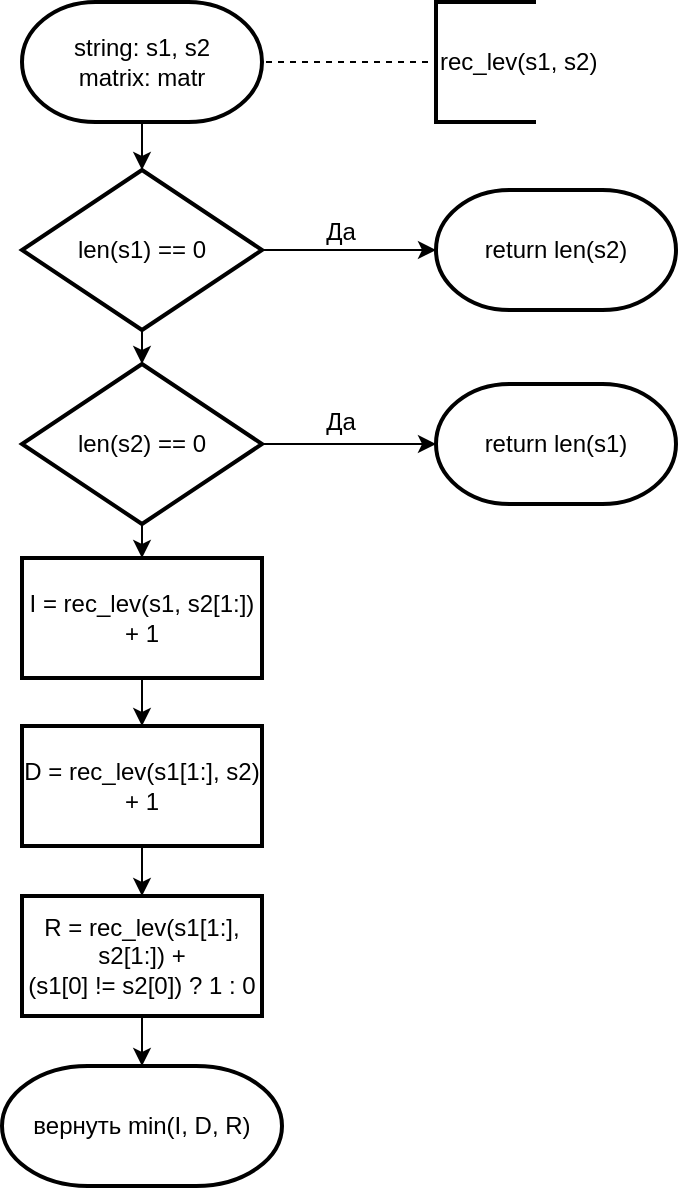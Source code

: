 <mxfile version="13.6.9" type="device"><diagram id="C7IhgCyH8rN-e6lwCP_u" name="Page-1"><mxGraphModel dx="1142" dy="734" grid="0" gridSize="10" guides="1" tooltips="1" connect="1" arrows="1" fold="1" page="1" pageScale="1" pageWidth="827" pageHeight="1169" math="0" shadow="0"><root><mxCell id="0"/><mxCell id="1" parent="0"/><mxCell id="JM8jL7gRC1qb2KrCNS5g-7" value="" style="edgeStyle=orthogonalEdgeStyle;rounded=0;orthogonalLoop=1;jettySize=auto;html=1;" edge="1" parent="1" source="JM8jL7gRC1qb2KrCNS5g-1" target="JM8jL7gRC1qb2KrCNS5g-6"><mxGeometry relative="1" as="geometry"/></mxCell><mxCell id="JM8jL7gRC1qb2KrCNS5g-1" value="string: s1, s2&lt;br&gt;matrix: matr" style="strokeWidth=2;html=1;shape=mxgraph.flowchart.terminator;whiteSpace=wrap;" vertex="1" parent="1"><mxGeometry x="313" y="73" width="120" height="60" as="geometry"/></mxCell><mxCell id="JM8jL7gRC1qb2KrCNS5g-3" value="" style="endArrow=none;dashed=1;html=1;entryX=1;entryY=0.5;entryDx=0;entryDy=0;entryPerimeter=0;" edge="1" parent="1" target="JM8jL7gRC1qb2KrCNS5g-1"><mxGeometry width="50" height="50" relative="1" as="geometry"><mxPoint x="516" y="103" as="sourcePoint"/><mxPoint x="437" y="351" as="targetPoint"/></mxGeometry></mxCell><mxCell id="JM8jL7gRC1qb2KrCNS5g-4" value="rec_lev(s1, s2)" style="strokeWidth=2;html=1;shape=mxgraph.flowchart.annotation_1;align=left;pointerEvents=1;" vertex="1" parent="1"><mxGeometry x="520" y="73" width="50" height="60" as="geometry"/></mxCell><mxCell id="JM8jL7gRC1qb2KrCNS5g-10" style="edgeStyle=orthogonalEdgeStyle;rounded=0;orthogonalLoop=1;jettySize=auto;html=1;exitX=0.5;exitY=1;exitDx=0;exitDy=0;entryX=0.5;entryY=0;entryDx=0;entryDy=0;" edge="1" parent="1" source="JM8jL7gRC1qb2KrCNS5g-6" target="JM8jL7gRC1qb2KrCNS5g-9"><mxGeometry relative="1" as="geometry"/></mxCell><mxCell id="JM8jL7gRC1qb2KrCNS5g-13" style="edgeStyle=orthogonalEdgeStyle;rounded=0;orthogonalLoop=1;jettySize=auto;html=1;exitX=1;exitY=0.5;exitDx=0;exitDy=0;entryX=0;entryY=0.5;entryDx=0;entryDy=0;entryPerimeter=0;" edge="1" parent="1" source="JM8jL7gRC1qb2KrCNS5g-6" target="JM8jL7gRC1qb2KrCNS5g-11"><mxGeometry relative="1" as="geometry"/></mxCell><mxCell id="JM8jL7gRC1qb2KrCNS5g-6" value="len(s1) == 0" style="rhombus;whiteSpace=wrap;html=1;strokeWidth=2;" vertex="1" parent="1"><mxGeometry x="313" y="157" width="120" height="80" as="geometry"/></mxCell><mxCell id="JM8jL7gRC1qb2KrCNS5g-14" style="edgeStyle=orthogonalEdgeStyle;rounded=0;orthogonalLoop=1;jettySize=auto;html=1;exitX=1;exitY=0.5;exitDx=0;exitDy=0;entryX=0;entryY=0.5;entryDx=0;entryDy=0;entryPerimeter=0;" edge="1" parent="1" source="JM8jL7gRC1qb2KrCNS5g-9" target="JM8jL7gRC1qb2KrCNS5g-12"><mxGeometry relative="1" as="geometry"/></mxCell><mxCell id="JM8jL7gRC1qb2KrCNS5g-23" style="edgeStyle=orthogonalEdgeStyle;rounded=0;orthogonalLoop=1;jettySize=auto;html=1;exitX=0.5;exitY=1;exitDx=0;exitDy=0;entryX=0.5;entryY=0;entryDx=0;entryDy=0;" edge="1" parent="1" source="JM8jL7gRC1qb2KrCNS5g-9" target="JM8jL7gRC1qb2KrCNS5g-18"><mxGeometry relative="1" as="geometry"/></mxCell><mxCell id="JM8jL7gRC1qb2KrCNS5g-9" value="len(s2) == 0" style="rhombus;whiteSpace=wrap;html=1;strokeWidth=2;" vertex="1" parent="1"><mxGeometry x="313" y="254" width="120" height="80" as="geometry"/></mxCell><mxCell id="JM8jL7gRC1qb2KrCNS5g-11" value="return len(s2)" style="strokeWidth=2;html=1;shape=mxgraph.flowchart.terminator;whiteSpace=wrap;" vertex="1" parent="1"><mxGeometry x="520" y="167" width="120" height="60" as="geometry"/></mxCell><mxCell id="JM8jL7gRC1qb2KrCNS5g-12" value="return len(s1)" style="strokeWidth=2;html=1;shape=mxgraph.flowchart.terminator;whiteSpace=wrap;" vertex="1" parent="1"><mxGeometry x="520" y="264" width="120" height="60" as="geometry"/></mxCell><mxCell id="JM8jL7gRC1qb2KrCNS5g-15" value="Да" style="text;html=1;align=center;verticalAlign=middle;resizable=0;points=[];autosize=1;" vertex="1" parent="1"><mxGeometry x="459" y="274" width="25" height="18" as="geometry"/></mxCell><mxCell id="JM8jL7gRC1qb2KrCNS5g-16" value="Да" style="text;html=1;align=center;verticalAlign=middle;resizable=0;points=[];autosize=1;" vertex="1" parent="1"><mxGeometry x="459" y="179" width="25" height="18" as="geometry"/></mxCell><mxCell id="JM8jL7gRC1qb2KrCNS5g-17" value="" style="edgeStyle=orthogonalEdgeStyle;rounded=0;orthogonalLoop=1;jettySize=auto;html=1;" edge="1" parent="1" source="JM8jL7gRC1qb2KrCNS5g-18" target="JM8jL7gRC1qb2KrCNS5g-20"><mxGeometry relative="1" as="geometry"/></mxCell><mxCell id="JM8jL7gRC1qb2KrCNS5g-18" value="I = rec_lev(s1, s2[1:]) + 1" style="whiteSpace=wrap;html=1;strokeWidth=2;" vertex="1" parent="1"><mxGeometry x="313" y="351" width="120" height="60" as="geometry"/></mxCell><mxCell id="JM8jL7gRC1qb2KrCNS5g-19" value="" style="edgeStyle=orthogonalEdgeStyle;rounded=0;orthogonalLoop=1;jettySize=auto;html=1;" edge="1" parent="1" source="JM8jL7gRC1qb2KrCNS5g-20" target="JM8jL7gRC1qb2KrCNS5g-21"><mxGeometry relative="1" as="geometry"/></mxCell><mxCell id="JM8jL7gRC1qb2KrCNS5g-20" value="D = rec_lev(s1[1:], s2) + 1" style="whiteSpace=wrap;html=1;strokeWidth=2;" vertex="1" parent="1"><mxGeometry x="313" y="435" width="120" height="60" as="geometry"/></mxCell><mxCell id="JM8jL7gRC1qb2KrCNS5g-25" value="" style="edgeStyle=orthogonalEdgeStyle;rounded=0;orthogonalLoop=1;jettySize=auto;html=1;" edge="1" parent="1" source="JM8jL7gRC1qb2KrCNS5g-21" target="JM8jL7gRC1qb2KrCNS5g-24"><mxGeometry relative="1" as="geometry"/></mxCell><mxCell id="JM8jL7gRC1qb2KrCNS5g-21" value="R = rec_lev(s1[1:], s2[1:])&amp;nbsp;+&lt;br&gt;(s1[0] != s2[0]) ? 1 : 0" style="whiteSpace=wrap;html=1;strokeWidth=2;" vertex="1" parent="1"><mxGeometry x="313" y="520" width="120" height="60" as="geometry"/></mxCell><mxCell id="JM8jL7gRC1qb2KrCNS5g-24" value="вернуть min(I, D, R)" style="strokeWidth=2;html=1;shape=mxgraph.flowchart.terminator;whiteSpace=wrap;" vertex="1" parent="1"><mxGeometry x="303" y="605" width="140" height="60" as="geometry"/></mxCell></root></mxGraphModel></diagram></mxfile>